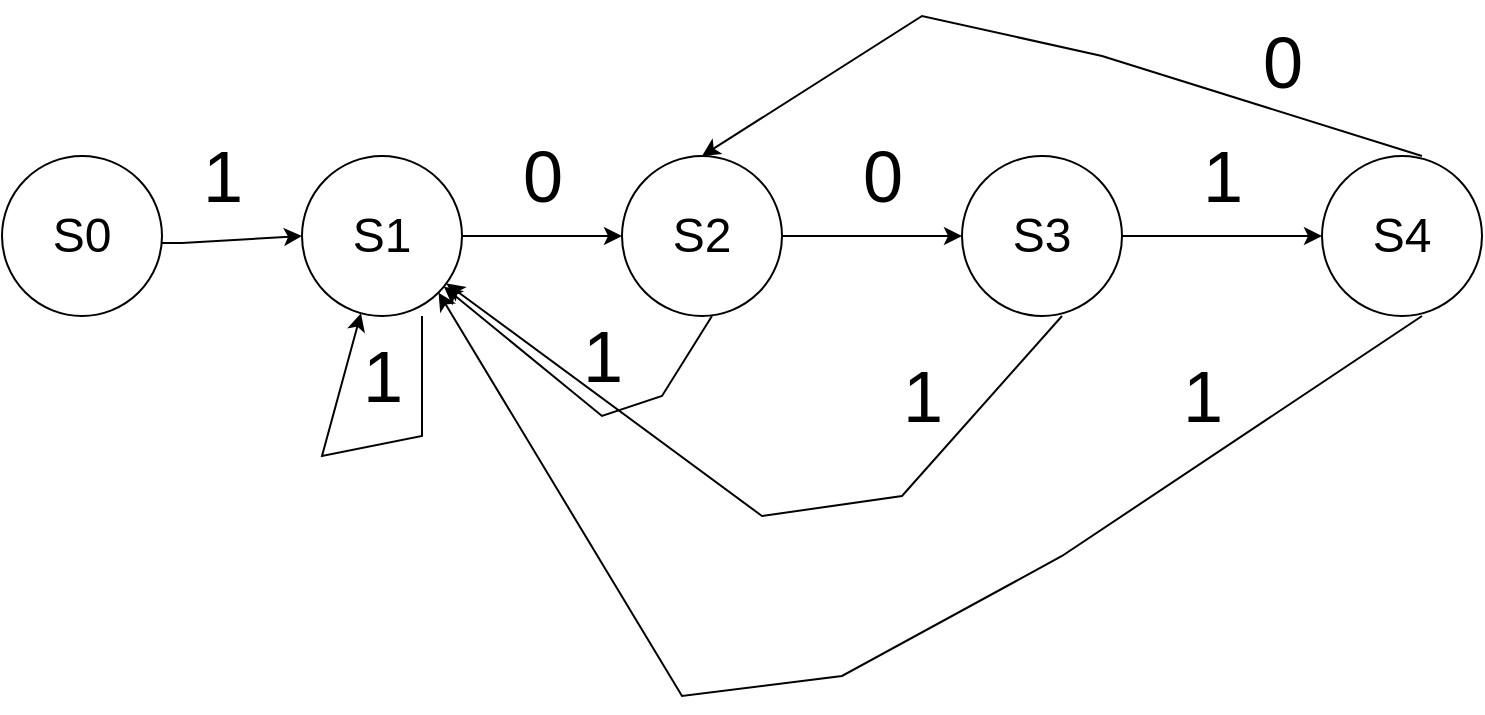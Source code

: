 <mxfile version="24.7.17">
  <diagram name="Page-1" id="6cSNdN0AqWxEnczYMuLw">
    <mxGraphModel dx="1674" dy="772" grid="1" gridSize="10" guides="1" tooltips="1" connect="1" arrows="1" fold="1" page="1" pageScale="1" pageWidth="850" pageHeight="1100" math="0" shadow="0">
      <root>
        <mxCell id="0" />
        <mxCell id="1" parent="0" />
        <mxCell id="zsKOgBJJa0euz3c-8juE-2" value="" style="endArrow=classic;html=1;rounded=0;" edge="1" parent="1">
          <mxGeometry width="50" height="50" relative="1" as="geometry">
            <mxPoint x="120" y="230.5" as="sourcePoint" />
            <mxPoint x="190" y="227" as="targetPoint" />
            <Array as="points">
              <mxPoint x="130" y="230.5" />
            </Array>
          </mxGeometry>
        </mxCell>
        <mxCell id="zsKOgBJJa0euz3c-8juE-3" value="&lt;font style=&quot;font-size: 24px;&quot;&gt;S1&lt;/font&gt;" style="ellipse;whiteSpace=wrap;html=1;aspect=fixed;" vertex="1" parent="1">
          <mxGeometry x="190" y="187" width="80" height="80" as="geometry" />
        </mxCell>
        <mxCell id="zsKOgBJJa0euz3c-8juE-4" value="&lt;font style=&quot;font-size: 36px;&quot;&gt;1&lt;/font&gt;" style="text;html=1;align=center;verticalAlign=middle;resizable=0;points=[];autosize=1;strokeColor=none;fillColor=none;" vertex="1" parent="1">
          <mxGeometry x="130" y="167" width="40" height="60" as="geometry" />
        </mxCell>
        <mxCell id="zsKOgBJJa0euz3c-8juE-6" value="&lt;font style=&quot;font-size: 24px;&quot;&gt;S0&lt;/font&gt;" style="ellipse;whiteSpace=wrap;html=1;aspect=fixed;" vertex="1" parent="1">
          <mxGeometry x="40" y="187" width="80" height="80" as="geometry" />
        </mxCell>
        <mxCell id="zsKOgBJJa0euz3c-8juE-7" value="&lt;font style=&quot;font-size: 24px;&quot;&gt;S2&lt;/font&gt;" style="ellipse;whiteSpace=wrap;html=1;aspect=fixed;" vertex="1" parent="1">
          <mxGeometry x="350" y="187" width="80" height="80" as="geometry" />
        </mxCell>
        <mxCell id="zsKOgBJJa0euz3c-8juE-8" value="&lt;font style=&quot;font-size: 24px;&quot;&gt;S3&lt;/font&gt;" style="ellipse;whiteSpace=wrap;html=1;aspect=fixed;" vertex="1" parent="1">
          <mxGeometry x="520" y="187" width="80" height="80" as="geometry" />
        </mxCell>
        <mxCell id="zsKOgBJJa0euz3c-8juE-9" value="&lt;font style=&quot;font-size: 24px;&quot;&gt;S4&lt;/font&gt;" style="ellipse;whiteSpace=wrap;html=1;aspect=fixed;" vertex="1" parent="1">
          <mxGeometry x="700" y="187" width="80" height="80" as="geometry" />
        </mxCell>
        <mxCell id="zsKOgBJJa0euz3c-8juE-10" value="" style="endArrow=classic;html=1;rounded=0;" edge="1" parent="1">
          <mxGeometry width="50" height="50" relative="1" as="geometry">
            <mxPoint x="270" y="227" as="sourcePoint" />
            <mxPoint x="350" y="227" as="targetPoint" />
          </mxGeometry>
        </mxCell>
        <mxCell id="zsKOgBJJa0euz3c-8juE-11" value="&lt;font style=&quot;font-size: 36px;&quot;&gt;0&lt;/font&gt;" style="text;html=1;align=center;verticalAlign=middle;resizable=0;points=[];autosize=1;strokeColor=none;fillColor=none;" vertex="1" parent="1">
          <mxGeometry x="290" y="167" width="40" height="60" as="geometry" />
        </mxCell>
        <mxCell id="zsKOgBJJa0euz3c-8juE-14" value="" style="endArrow=classic;html=1;rounded=0;entryX=0;entryY=0.5;entryDx=0;entryDy=0;" edge="1" parent="1" target="zsKOgBJJa0euz3c-8juE-9">
          <mxGeometry width="50" height="50" relative="1" as="geometry">
            <mxPoint x="600" y="227" as="sourcePoint" />
            <mxPoint x="650" y="177" as="targetPoint" />
          </mxGeometry>
        </mxCell>
        <mxCell id="zsKOgBJJa0euz3c-8juE-15" value="" style="endArrow=classic;html=1;rounded=0;entryX=0;entryY=0.5;entryDx=0;entryDy=0;" edge="1" parent="1" target="zsKOgBJJa0euz3c-8juE-8">
          <mxGeometry width="50" height="50" relative="1" as="geometry">
            <mxPoint x="430" y="227" as="sourcePoint" />
            <mxPoint x="480" y="177" as="targetPoint" />
          </mxGeometry>
        </mxCell>
        <mxCell id="zsKOgBJJa0euz3c-8juE-16" value="&lt;font style=&quot;font-size: 36px;&quot;&gt;0&lt;/font&gt;" style="text;html=1;align=center;verticalAlign=middle;resizable=0;points=[];autosize=1;strokeColor=none;fillColor=none;" vertex="1" parent="1">
          <mxGeometry x="460" y="167" width="40" height="60" as="geometry" />
        </mxCell>
        <mxCell id="zsKOgBJJa0euz3c-8juE-17" value="&lt;font style=&quot;font-size: 36px;&quot;&gt;1&lt;/font&gt;" style="text;html=1;align=center;verticalAlign=middle;resizable=0;points=[];autosize=1;strokeColor=none;fillColor=none;" vertex="1" parent="1">
          <mxGeometry x="630" y="167" width="40" height="60" as="geometry" />
        </mxCell>
        <mxCell id="zsKOgBJJa0euz3c-8juE-19" value="" style="endArrow=classic;html=1;rounded=0;" edge="1" parent="1" target="zsKOgBJJa0euz3c-8juE-3">
          <mxGeometry width="50" height="50" relative="1" as="geometry">
            <mxPoint x="250" y="267" as="sourcePoint" />
            <mxPoint x="180" y="297" as="targetPoint" />
            <Array as="points">
              <mxPoint x="250" y="327" />
              <mxPoint x="200" y="337" />
            </Array>
          </mxGeometry>
        </mxCell>
        <mxCell id="zsKOgBJJa0euz3c-8juE-20" value="&lt;font style=&quot;font-size: 36px;&quot;&gt;1&lt;/font&gt;" style="text;html=1;align=center;verticalAlign=middle;resizable=0;points=[];autosize=1;strokeColor=none;fillColor=none;" vertex="1" parent="1">
          <mxGeometry x="210" y="267" width="40" height="60" as="geometry" />
        </mxCell>
        <mxCell id="zsKOgBJJa0euz3c-8juE-21" value="" style="endArrow=classic;html=1;rounded=0;" edge="1" parent="1" target="zsKOgBJJa0euz3c-8juE-3">
          <mxGeometry width="50" height="50" relative="1" as="geometry">
            <mxPoint x="395" y="267" as="sourcePoint" />
            <mxPoint x="320" y="307" as="targetPoint" />
            <Array as="points">
              <mxPoint x="370" y="307" />
              <mxPoint x="340" y="317" />
            </Array>
          </mxGeometry>
        </mxCell>
        <mxCell id="zsKOgBJJa0euz3c-8juE-22" value="&lt;font style=&quot;font-size: 36px;&quot;&gt;1&lt;/font&gt;" style="text;html=1;align=center;verticalAlign=middle;resizable=0;points=[];autosize=1;strokeColor=none;fillColor=none;" vertex="1" parent="1">
          <mxGeometry x="320" y="257" width="40" height="60" as="geometry" />
        </mxCell>
        <mxCell id="zsKOgBJJa0euz3c-8juE-23" value="" style="endArrow=classic;html=1;rounded=0;" edge="1" parent="1" target="zsKOgBJJa0euz3c-8juE-3">
          <mxGeometry width="50" height="50" relative="1" as="geometry">
            <mxPoint x="570" y="267" as="sourcePoint" />
            <mxPoint x="330" y="347" as="targetPoint" />
            <Array as="points">
              <mxPoint x="490" y="357" />
              <mxPoint x="420" y="367" />
            </Array>
          </mxGeometry>
        </mxCell>
        <mxCell id="zsKOgBJJa0euz3c-8juE-24" value="&lt;font style=&quot;font-size: 36px;&quot;&gt;1&lt;/font&gt;" style="text;html=1;align=center;verticalAlign=middle;resizable=0;points=[];autosize=1;strokeColor=none;fillColor=none;" vertex="1" parent="1">
          <mxGeometry x="480" y="277" width="40" height="60" as="geometry" />
        </mxCell>
        <mxCell id="zsKOgBJJa0euz3c-8juE-27" value="" style="endArrow=classic;html=1;rounded=0;entryX=0.5;entryY=0;entryDx=0;entryDy=0;" edge="1" parent="1" target="zsKOgBJJa0euz3c-8juE-7">
          <mxGeometry width="50" height="50" relative="1" as="geometry">
            <mxPoint x="750" y="187" as="sourcePoint" />
            <mxPoint x="400" y="147" as="targetPoint" />
            <Array as="points">
              <mxPoint x="590" y="137" />
              <mxPoint x="500" y="117" />
            </Array>
          </mxGeometry>
        </mxCell>
        <mxCell id="zsKOgBJJa0euz3c-8juE-28" value="&lt;font style=&quot;font-size: 36px;&quot;&gt;0&lt;/font&gt;" style="text;html=1;align=center;verticalAlign=middle;resizable=0;points=[];autosize=1;strokeColor=none;fillColor=none;" vertex="1" parent="1">
          <mxGeometry x="660" y="110" width="40" height="60" as="geometry" />
        </mxCell>
        <mxCell id="zsKOgBJJa0euz3c-8juE-30" value="" style="endArrow=classic;html=1;rounded=0;entryX=1;entryY=1;entryDx=0;entryDy=0;" edge="1" parent="1" target="zsKOgBJJa0euz3c-8juE-3">
          <mxGeometry width="50" height="50" relative="1" as="geometry">
            <mxPoint x="750" y="267" as="sourcePoint" />
            <mxPoint x="360" y="397" as="targetPoint" />
            <Array as="points">
              <mxPoint x="570" y="387" />
              <mxPoint x="460" y="447" />
              <mxPoint x="380" y="457" />
            </Array>
          </mxGeometry>
        </mxCell>
        <mxCell id="zsKOgBJJa0euz3c-8juE-31" value="&lt;font style=&quot;font-size: 36px;&quot;&gt;1&lt;/font&gt;" style="text;html=1;align=center;verticalAlign=middle;resizable=0;points=[];autosize=1;strokeColor=none;fillColor=none;" vertex="1" parent="1">
          <mxGeometry x="620" y="277" width="40" height="60" as="geometry" />
        </mxCell>
      </root>
    </mxGraphModel>
  </diagram>
</mxfile>
